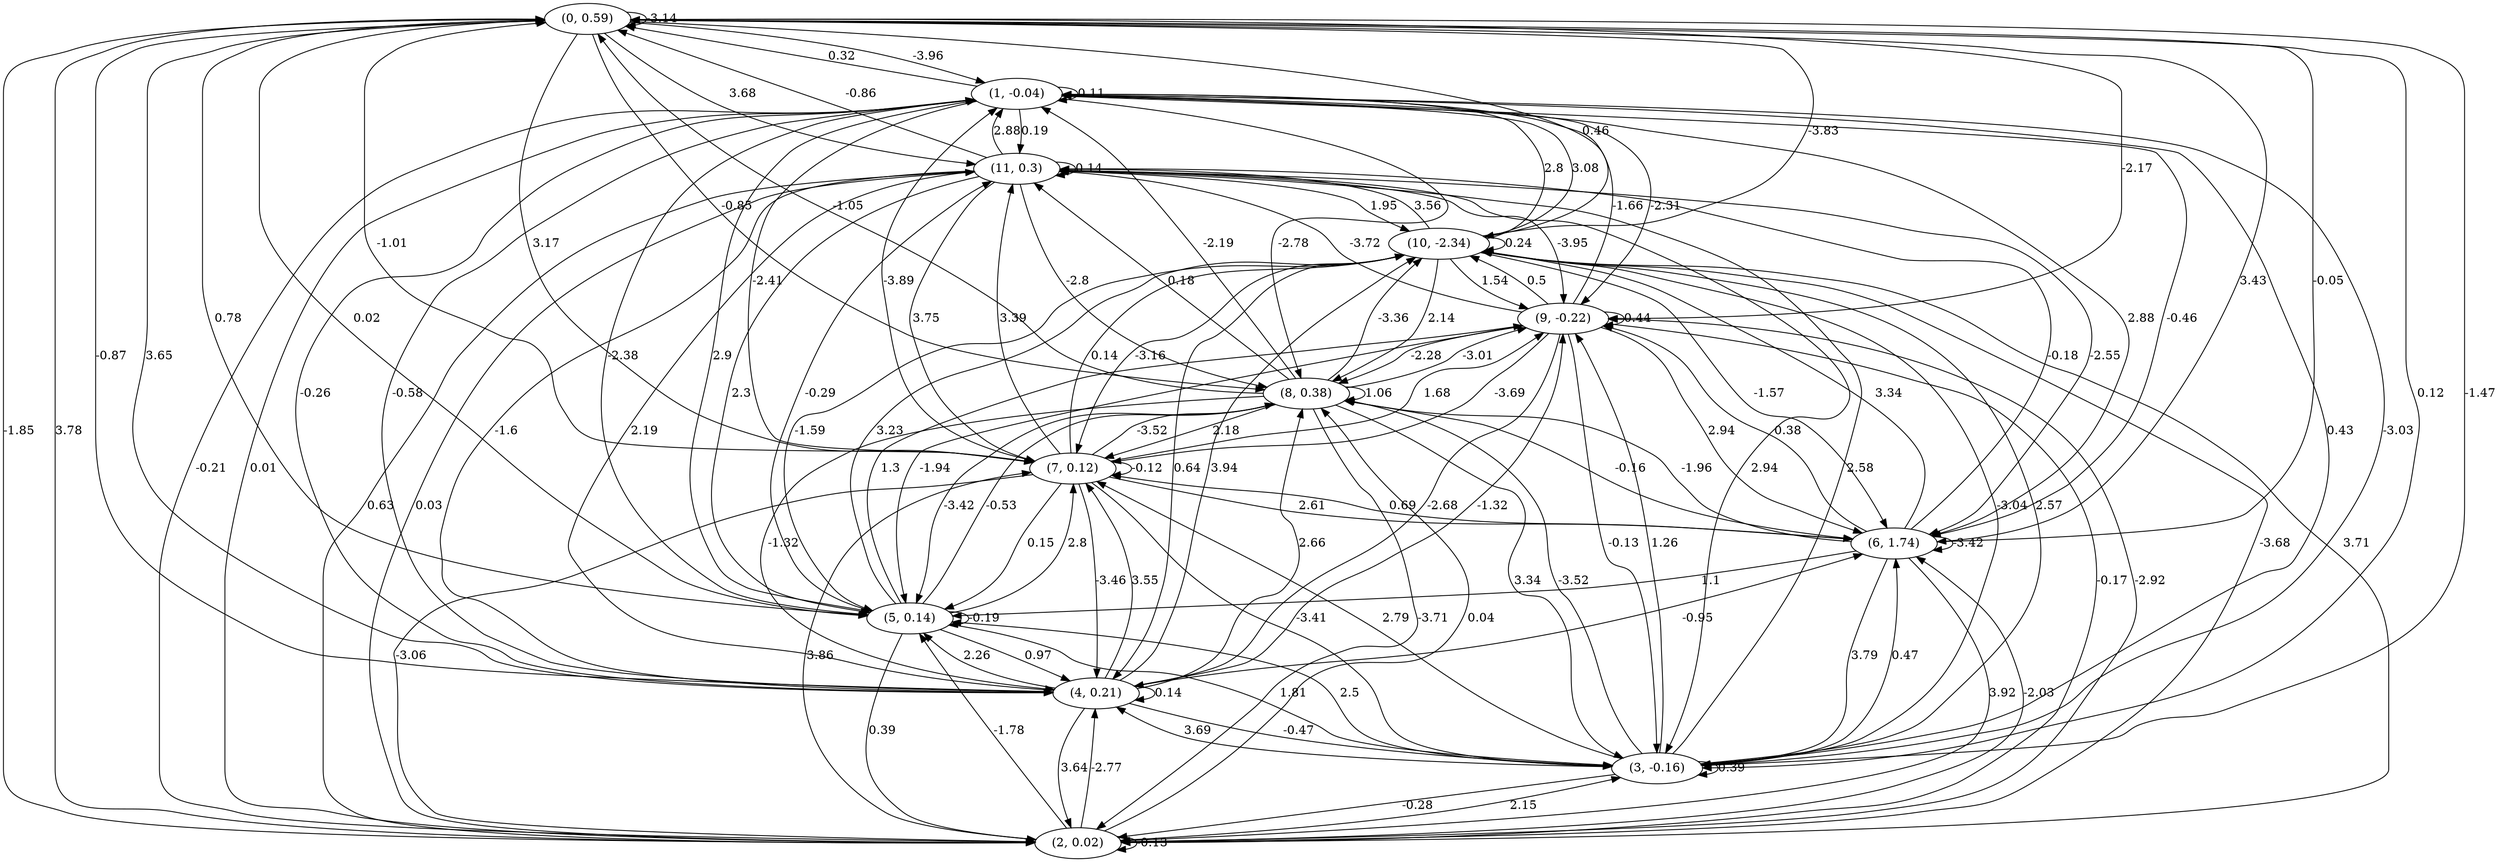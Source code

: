 digraph {
    0 [ label = "(0, 0.59)" ]
    1 [ label = "(1, -0.04)" ]
    2 [ label = "(2, 0.02)" ]
    3 [ label = "(3, -0.16)" ]
    4 [ label = "(4, 0.21)" ]
    5 [ label = "(5, 0.14)" ]
    6 [ label = "(6, 1.74)" ]
    7 [ label = "(7, 0.12)" ]
    8 [ label = "(8, 0.38)" ]
    9 [ label = "(9, -0.22)" ]
    10 [ label = "(10, -2.34)" ]
    11 [ label = "(11, 0.3)" ]
    0 -> 0 [ label = "-3.14" ]
    1 -> 1 [ label = "0.11" ]
    2 -> 2 [ label = "-0.13" ]
    3 -> 3 [ label = "0.39" ]
    4 -> 4 [ label = "0.14" ]
    5 -> 5 [ label = "-0.19" ]
    6 -> 6 [ label = "-3.42" ]
    7 -> 7 [ label = "-0.12" ]
    8 -> 8 [ label = "1.06" ]
    9 -> 9 [ label = "0.44" ]
    10 -> 10 [ label = "0.24" ]
    11 -> 11 [ label = "0.14" ]
    1 -> 0 [ label = "0.32" ]
    2 -> 0 [ label = "3.78" ]
    3 -> 0 [ label = "-1.47" ]
    4 -> 0 [ label = "-0.87" ]
    5 -> 0 [ label = "0.78" ]
    6 -> 0 [ label = "-0.05" ]
    7 -> 0 [ label = "-1.01" ]
    8 -> 0 [ label = "-1.05" ]
    10 -> 0 [ label = "-3.83" ]
    11 -> 0 [ label = "-0.86" ]
    0 -> 1 [ label = "-3.96" ]
    2 -> 1 [ label = "0.01" ]
    3 -> 1 [ label = "0.43" ]
    4 -> 1 [ label = "-0.58" ]
    5 -> 1 [ label = "2.9" ]
    6 -> 1 [ label = "2.88" ]
    7 -> 1 [ label = "-3.89" ]
    8 -> 1 [ label = "-2.19" ]
    9 -> 1 [ label = "-1.66" ]
    10 -> 1 [ label = "2.8" ]
    11 -> 1 [ label = "2.88" ]
    0 -> 2 [ label = "-1.85" ]
    1 -> 2 [ label = "-0.21" ]
    3 -> 2 [ label = "-0.28" ]
    4 -> 2 [ label = "3.64" ]
    5 -> 2 [ label = "0.39" ]
    6 -> 2 [ label = "3.92" ]
    7 -> 2 [ label = "-3.06" ]
    8 -> 2 [ label = "-3.71" ]
    9 -> 2 [ label = "-0.17" ]
    10 -> 2 [ label = "-3.68" ]
    11 -> 2 [ label = "0.63" ]
    0 -> 3 [ label = "0.12" ]
    1 -> 3 [ label = "-3.03" ]
    2 -> 3 [ label = "2.15" ]
    4 -> 3 [ label = "-0.47" ]
    5 -> 3 [ label = "1.81" ]
    6 -> 3 [ label = "3.79" ]
    7 -> 3 [ label = "-3.41" ]
    8 -> 3 [ label = "3.34" ]
    9 -> 3 [ label = "-0.13" ]
    10 -> 3 [ label = "-3.04" ]
    11 -> 3 [ label = "2.94" ]
    0 -> 4 [ label = "3.65" ]
    1 -> 4 [ label = "-0.26" ]
    2 -> 4 [ label = "-2.77" ]
    3 -> 4 [ label = "3.69" ]
    5 -> 4 [ label = "0.97" ]
    7 -> 4 [ label = "-3.46" ]
    8 -> 4 [ label = "-1.32" ]
    9 -> 4 [ label = "-2.68" ]
    10 -> 4 [ label = "0.64" ]
    11 -> 4 [ label = "-1.6" ]
    0 -> 5 [ label = "0.02" ]
    1 -> 5 [ label = "-2.38" ]
    2 -> 5 [ label = "-1.78" ]
    3 -> 5 [ label = "2.5" ]
    4 -> 5 [ label = "2.26" ]
    6 -> 5 [ label = "1.1" ]
    7 -> 5 [ label = "0.15" ]
    8 -> 5 [ label = "-3.42" ]
    9 -> 5 [ label = "-1.94" ]
    10 -> 5 [ label = "-1.59" ]
    11 -> 5 [ label = "2.3" ]
    0 -> 6 [ label = "3.43" ]
    1 -> 6 [ label = "-0.46" ]
    2 -> 6 [ label = "-2.03" ]
    3 -> 6 [ label = "0.47" ]
    4 -> 6 [ label = "-0.95" ]
    7 -> 6 [ label = "2.61" ]
    8 -> 6 [ label = "-0.16" ]
    9 -> 6 [ label = "2.94" ]
    10 -> 6 [ label = "-1.57" ]
    11 -> 6 [ label = "-2.55" ]
    0 -> 7 [ label = "3.17" ]
    1 -> 7 [ label = "-2.41" ]
    2 -> 7 [ label = "3.86" ]
    3 -> 7 [ label = "2.79" ]
    4 -> 7 [ label = "3.55" ]
    5 -> 7 [ label = "2.8" ]
    6 -> 7 [ label = "0.69" ]
    8 -> 7 [ label = "2.18" ]
    9 -> 7 [ label = "-3.69" ]
    10 -> 7 [ label = "-3.16" ]
    11 -> 7 [ label = "3.75" ]
    0 -> 8 [ label = "-0.85" ]
    1 -> 8 [ label = "-2.78" ]
    2 -> 8 [ label = "0.04" ]
    3 -> 8 [ label = "-3.52" ]
    4 -> 8 [ label = "2.66" ]
    5 -> 8 [ label = "-0.53" ]
    6 -> 8 [ label = "-1.96" ]
    7 -> 8 [ label = "-3.52" ]
    9 -> 8 [ label = "-2.28" ]
    10 -> 8 [ label = "2.14" ]
    11 -> 8 [ label = "-2.8" ]
    0 -> 9 [ label = "-2.17" ]
    1 -> 9 [ label = "-2.31" ]
    2 -> 9 [ label = "-2.92" ]
    3 -> 9 [ label = "1.26" ]
    4 -> 9 [ label = "-1.32" ]
    5 -> 9 [ label = "1.3" ]
    6 -> 9 [ label = "0.38" ]
    7 -> 9 [ label = "1.68" ]
    8 -> 9 [ label = "-3.01" ]
    10 -> 9 [ label = "1.54" ]
    11 -> 9 [ label = "-3.95" ]
    0 -> 10 [ label = "0.46" ]
    1 -> 10 [ label = "3.08" ]
    2 -> 10 [ label = "3.71" ]
    3 -> 10 [ label = "2.57" ]
    4 -> 10 [ label = "3.94" ]
    5 -> 10 [ label = "3.23" ]
    6 -> 10 [ label = "3.34" ]
    7 -> 10 [ label = "0.14" ]
    8 -> 10 [ label = "-3.36" ]
    9 -> 10 [ label = "0.5" ]
    11 -> 10 [ label = "1.95" ]
    0 -> 11 [ label = "3.68" ]
    1 -> 11 [ label = "0.19" ]
    2 -> 11 [ label = "0.03" ]
    3 -> 11 [ label = "2.58" ]
    4 -> 11 [ label = "2.19" ]
    5 -> 11 [ label = "-0.29" ]
    6 -> 11 [ label = "-0.18" ]
    7 -> 11 [ label = "3.39" ]
    8 -> 11 [ label = "0.18" ]
    9 -> 11 [ label = "-3.72" ]
    10 -> 11 [ label = "3.56" ]
}

